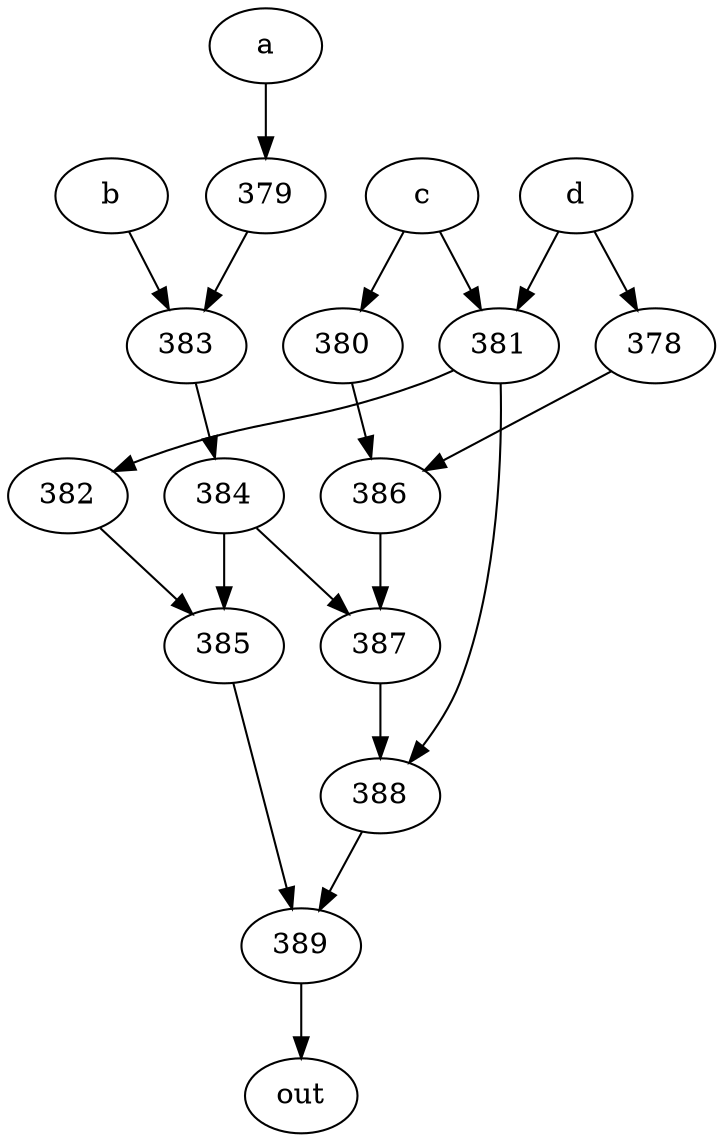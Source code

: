 strict digraph "" {
	389 -> out;
	a -> 379;
	379 -> 383;
	383 -> 384;
	b -> 383;
	384 -> 387;
	384 -> 385;
	c -> 380;
	c -> 381;
	380 -> 386;
	381 -> 382;
	381 -> 388;
	386 -> 387;
	382 -> 385;
	388 -> 389;
	d -> 381;
	d -> 378;
	378 -> 386;
	387 -> 388;
	385 -> 389;
}
